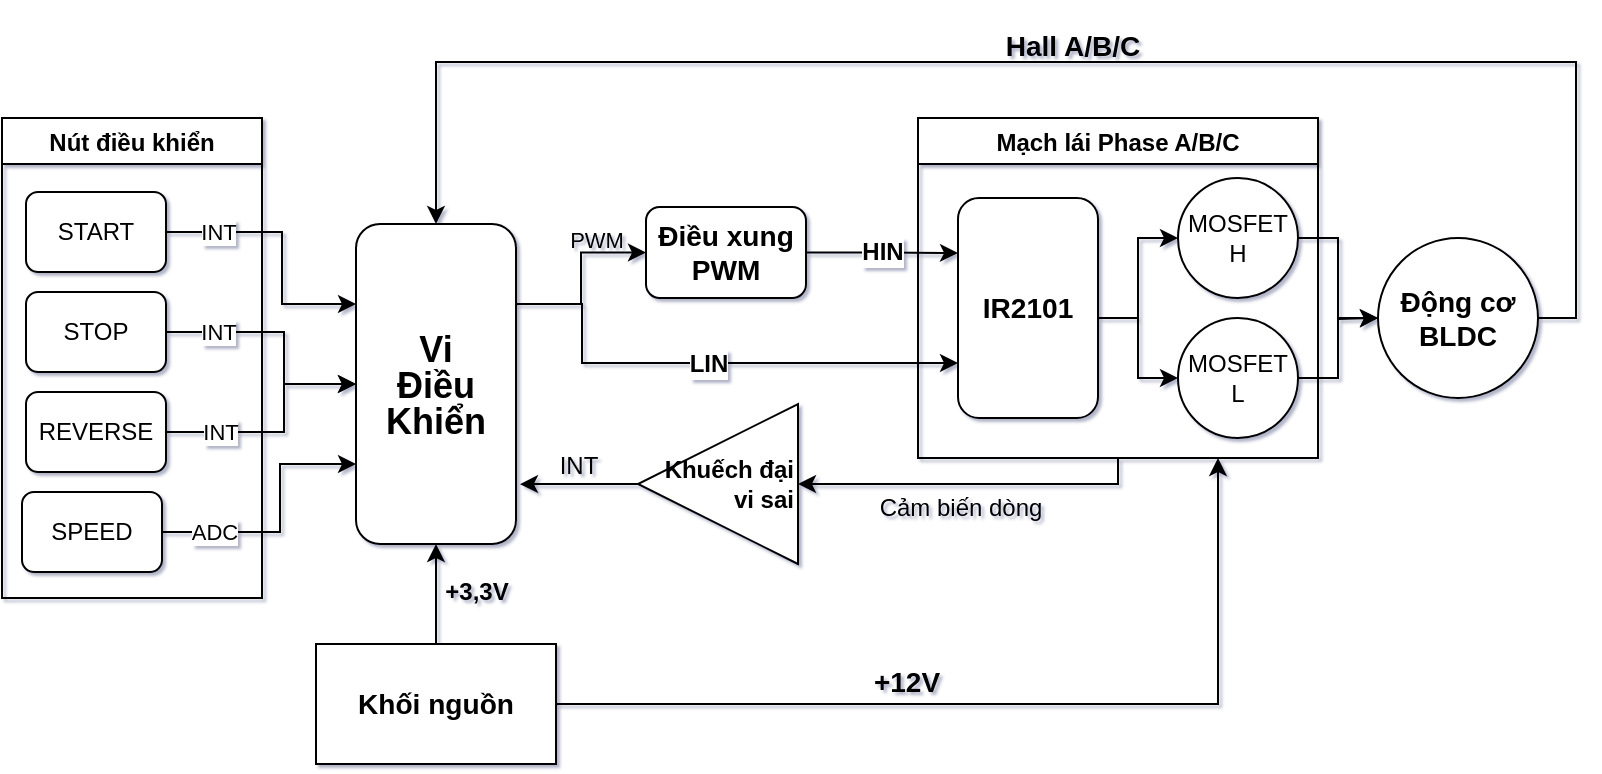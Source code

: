 <mxfile version="15.4.3" type="github">
  <diagram id="37qkrGA-qiBt7yX1-RLJ" name="Page-1">
    <mxGraphModel dx="804" dy="522" grid="0" gridSize="10" guides="1" tooltips="1" connect="1" arrows="1" fold="1" page="1" pageScale="1" pageWidth="827" pageHeight="1169" math="0" shadow="1">
      <root>
        <mxCell id="0" />
        <mxCell id="1" parent="0" />
        <mxCell id="4EhvoyJ2vzf-Z0eH_8TJ-2" value="PWM" style="edgeStyle=orthogonalEdgeStyle;rounded=0;orthogonalLoop=1;jettySize=auto;html=1;exitX=1;exitY=0.25;exitDx=0;exitDy=0;labelBackgroundColor=none;" parent="1" source="zghn17i_CsrTUizmseol-2" target="zghn17i_CsrTUizmseol-18" edge="1">
          <mxGeometry x="0.449" y="6" relative="1" as="geometry">
            <mxPoint as="offset" />
          </mxGeometry>
        </mxCell>
        <mxCell id="4EhvoyJ2vzf-Z0eH_8TJ-3" value="&lt;b&gt;&lt;font style=&quot;font-size: 12px&quot;&gt;LIN&lt;/font&gt;&lt;/b&gt;" style="edgeStyle=orthogonalEdgeStyle;rounded=0;orthogonalLoop=1;jettySize=auto;html=1;exitX=1;exitY=0.25;exitDx=0;exitDy=0;entryX=0;entryY=0.75;entryDx=0;entryDy=0;" parent="1" source="zghn17i_CsrTUizmseol-2" target="zghn17i_CsrTUizmseol-9" edge="1">
          <mxGeometry relative="1" as="geometry">
            <Array as="points">
              <mxPoint x="303" y="220" />
              <mxPoint x="303" y="250" />
            </Array>
          </mxGeometry>
        </mxCell>
        <mxCell id="zghn17i_CsrTUizmseol-2" value="&lt;h2 style=&quot;line-height: 1&quot;&gt;Vi&lt;br&gt;Điều&lt;br&gt;Khiển&lt;/h2&gt;" style="rounded=1;whiteSpace=wrap;html=1;" parent="1" vertex="1">
          <mxGeometry x="190" y="180" width="80" height="160" as="geometry" />
        </mxCell>
        <mxCell id="zghn17i_CsrTUizmseol-21" value="INT" style="edgeStyle=orthogonalEdgeStyle;rounded=0;orthogonalLoop=1;jettySize=auto;html=1;exitX=1;exitY=0.5;exitDx=0;exitDy=0;entryX=0;entryY=0.25;entryDx=0;entryDy=0;" parent="1" source="4EhvoyJ2vzf-Z0eH_8TJ-16" target="zghn17i_CsrTUizmseol-2" edge="1">
          <mxGeometry x="-0.614" relative="1" as="geometry">
            <mxPoint as="offset" />
            <mxPoint x="120" y="186.5" as="sourcePoint" />
            <Array as="points">
              <mxPoint x="153" y="184" />
              <mxPoint x="153" y="220" />
            </Array>
          </mxGeometry>
        </mxCell>
        <mxCell id="zghn17i_CsrTUizmseol-22" value="INT" style="edgeStyle=orthogonalEdgeStyle;rounded=0;orthogonalLoop=1;jettySize=auto;html=1;exitX=1;exitY=0.5;exitDx=0;exitDy=0;entryX=0;entryY=0.5;entryDx=0;entryDy=0;" parent="1" source="4EhvoyJ2vzf-Z0eH_8TJ-15" target="zghn17i_CsrTUizmseol-2" edge="1">
          <mxGeometry x="-0.581" relative="1" as="geometry">
            <mxPoint x="190" y="220" as="targetPoint" />
            <mxPoint as="offset" />
            <mxPoint x="120" y="234.5" as="sourcePoint" />
            <Array as="points">
              <mxPoint x="154" y="234" />
              <mxPoint x="154" y="260" />
            </Array>
          </mxGeometry>
        </mxCell>
        <mxCell id="zghn17i_CsrTUizmseol-30" value="INT" style="edgeStyle=orthogonalEdgeStyle;rounded=0;orthogonalLoop=1;jettySize=auto;html=1;exitX=1;exitY=0.5;exitDx=0;exitDy=0;entryX=0;entryY=0.5;entryDx=0;entryDy=0;fontSize=11;" parent="1" source="4EhvoyJ2vzf-Z0eH_8TJ-14" target="zghn17i_CsrTUizmseol-2" edge="1">
          <mxGeometry x="-0.543" relative="1" as="geometry">
            <mxPoint as="offset" />
            <mxPoint x="120" y="282.5" as="sourcePoint" />
            <Array as="points">
              <mxPoint x="154" y="284" />
              <mxPoint x="154" y="260" />
            </Array>
          </mxGeometry>
        </mxCell>
        <mxCell id="zghn17i_CsrTUizmseol-31" value="ADC" style="edgeStyle=orthogonalEdgeStyle;rounded=0;orthogonalLoop=1;jettySize=auto;html=1;entryX=0;entryY=0.75;entryDx=0;entryDy=0;fontSize=11;exitX=1;exitY=0.5;exitDx=0;exitDy=0;" parent="1" source="4EhvoyJ2vzf-Z0eH_8TJ-13" target="zghn17i_CsrTUizmseol-2" edge="1">
          <mxGeometry x="-0.614" relative="1" as="geometry">
            <mxPoint as="offset" />
            <mxPoint x="120" y="333.5" as="sourcePoint" />
            <Array as="points">
              <mxPoint x="152" y="334" />
              <mxPoint x="152" y="300" />
            </Array>
          </mxGeometry>
        </mxCell>
        <mxCell id="zghn17i_CsrTUizmseol-36" value="&lt;h3&gt;Hall A/B/C&lt;/h3&gt;" style="edgeStyle=orthogonalEdgeStyle;rounded=0;orthogonalLoop=1;jettySize=auto;entryX=0.5;entryY=0;entryDx=0;entryDy=0;fontSize=12;html=1;fontColor=default;labelBackgroundColor=none;exitX=1;exitY=0.5;exitDx=0;exitDy=0;" parent="1" source="zghn17i_CsrTUizmseol-7" target="zghn17i_CsrTUizmseol-2" edge="1">
          <mxGeometry y="-8" relative="1" as="geometry">
            <Array as="points">
              <mxPoint x="800" y="227" />
              <mxPoint x="800" y="99" />
              <mxPoint x="230" y="99" />
            </Array>
            <mxPoint as="offset" />
          </mxGeometry>
        </mxCell>
        <mxCell id="zghn17i_CsrTUizmseol-7" value="&lt;h3&gt;Động cơ&lt;br&gt;BLDC&lt;/h3&gt;" style="ellipse;whiteSpace=wrap;html=1;aspect=fixed;" parent="1" vertex="1">
          <mxGeometry x="701" y="187" width="80" height="80" as="geometry" />
        </mxCell>
        <mxCell id="4EhvoyJ2vzf-Z0eH_8TJ-4" value="&lt;b&gt;&lt;font style=&quot;font-size: 14px&quot;&gt;+12V&lt;/font&gt;&lt;/b&gt;" style="edgeStyle=orthogonalEdgeStyle;rounded=0;orthogonalLoop=1;jettySize=auto;html=1;exitX=1;exitY=0.5;exitDx=0;exitDy=0;fontSize=12;entryX=0.75;entryY=1;entryDx=0;entryDy=0;labelBackgroundColor=none;" parent="1" source="zghn17i_CsrTUizmseol-8" target="zghn17i_CsrTUizmseol-11" edge="1">
          <mxGeometry x="-0.229" y="11" relative="1" as="geometry">
            <mxPoint x="578" y="337" as="targetPoint" />
            <mxPoint as="offset" />
          </mxGeometry>
        </mxCell>
        <mxCell id="zghn17i_CsrTUizmseol-8" value="&lt;h3&gt;Khối nguồn&lt;/h3&gt;" style="rounded=0;whiteSpace=wrap;html=1;" parent="1" vertex="1">
          <mxGeometry x="170" y="390" width="120" height="60" as="geometry" />
        </mxCell>
        <mxCell id="4EhvoyJ2vzf-Z0eH_8TJ-9" value="Cảm biến dòng" style="edgeStyle=orthogonalEdgeStyle;rounded=0;orthogonalLoop=1;jettySize=auto;html=1;entryX=0;entryY=0.5;entryDx=0;entryDy=0;labelBackgroundColor=none;fontSize=12;exitX=0.5;exitY=1;exitDx=0;exitDy=0;" parent="1" source="zghn17i_CsrTUizmseol-11" target="4EhvoyJ2vzf-Z0eH_8TJ-1" edge="1">
          <mxGeometry x="0.064" y="12" relative="1" as="geometry">
            <Array as="points">
              <mxPoint x="571" y="310" />
            </Array>
            <mxPoint as="offset" />
          </mxGeometry>
        </mxCell>
        <mxCell id="zghn17i_CsrTUizmseol-11" value="Mạch lái Phase A/B/C" style="swimlane;startSize=23;" parent="1" vertex="1">
          <mxGeometry x="471" y="127" width="200" height="170" as="geometry" />
        </mxCell>
        <mxCell id="zghn17i_CsrTUizmseol-14" style="edgeStyle=orthogonalEdgeStyle;rounded=0;orthogonalLoop=1;jettySize=auto;html=1;exitX=1;exitY=0.5;exitDx=0;exitDy=0;entryX=0;entryY=0.5;entryDx=0;entryDy=0;" parent="zghn17i_CsrTUizmseol-11" source="zghn17i_CsrTUizmseol-9" target="zghn17i_CsrTUizmseol-10" edge="1">
          <mxGeometry relative="1" as="geometry">
            <Array as="points">
              <mxPoint x="110" y="100" />
              <mxPoint x="110" y="60" />
            </Array>
          </mxGeometry>
        </mxCell>
        <mxCell id="zghn17i_CsrTUizmseol-15" style="edgeStyle=orthogonalEdgeStyle;rounded=0;orthogonalLoop=1;jettySize=auto;html=1;exitX=1;exitY=0.5;exitDx=0;exitDy=0;entryX=0;entryY=0.5;entryDx=0;entryDy=0;" parent="zghn17i_CsrTUizmseol-11" source="zghn17i_CsrTUizmseol-9" target="zghn17i_CsrTUizmseol-12" edge="1">
          <mxGeometry relative="1" as="geometry">
            <Array as="points">
              <mxPoint x="110" y="100" />
              <mxPoint x="110" y="130" />
            </Array>
          </mxGeometry>
        </mxCell>
        <mxCell id="zghn17i_CsrTUizmseol-9" value="&lt;h3&gt;IR2101&lt;/h3&gt;" style="rounded=1;whiteSpace=wrap;html=1;" parent="zghn17i_CsrTUizmseol-11" vertex="1">
          <mxGeometry x="20" y="40" width="70" height="110" as="geometry" />
        </mxCell>
        <mxCell id="zghn17i_CsrTUizmseol-10" value="MOSFET&lt;br&gt;H" style="ellipse;whiteSpace=wrap;html=1;aspect=fixed;" parent="zghn17i_CsrTUizmseol-11" vertex="1">
          <mxGeometry x="130" y="30" width="60" height="60" as="geometry" />
        </mxCell>
        <mxCell id="zghn17i_CsrTUizmseol-12" value="MOSFET&lt;br&gt;L" style="ellipse;whiteSpace=wrap;html=1;aspect=fixed;" parent="zghn17i_CsrTUizmseol-11" vertex="1">
          <mxGeometry x="130" y="100" width="60" height="60" as="geometry" />
        </mxCell>
        <mxCell id="zghn17i_CsrTUizmseol-16" style="edgeStyle=orthogonalEdgeStyle;rounded=0;orthogonalLoop=1;jettySize=auto;html=1;entryX=0;entryY=0.5;entryDx=0;entryDy=0;" parent="1" source="zghn17i_CsrTUizmseol-10" target="zghn17i_CsrTUizmseol-7" edge="1">
          <mxGeometry relative="1" as="geometry" />
        </mxCell>
        <mxCell id="zghn17i_CsrTUizmseol-17" style="edgeStyle=orthogonalEdgeStyle;rounded=0;orthogonalLoop=1;jettySize=auto;html=1;" parent="1" source="zghn17i_CsrTUizmseol-12" edge="1">
          <mxGeometry relative="1" as="geometry">
            <mxPoint x="701" y="227" as="targetPoint" />
          </mxGeometry>
        </mxCell>
        <mxCell id="zghn17i_CsrTUizmseol-33" value="HIN" style="edgeStyle=orthogonalEdgeStyle;rounded=0;orthogonalLoop=1;jettySize=auto;html=1;entryX=0;entryY=0.25;entryDx=0;entryDy=0;fontSize=12;fontStyle=1" parent="1" source="zghn17i_CsrTUizmseol-18" target="zghn17i_CsrTUizmseol-9" edge="1">
          <mxGeometry relative="1" as="geometry" />
        </mxCell>
        <mxCell id="zghn17i_CsrTUizmseol-18" value="&lt;h3&gt;Điều xung PWM&lt;/h3&gt;" style="rounded=1;whiteSpace=wrap;html=1;" parent="1" vertex="1">
          <mxGeometry x="335" y="171.5" width="80" height="45.5" as="geometry" />
        </mxCell>
        <mxCell id="4EhvoyJ2vzf-Z0eH_8TJ-8" value="INT" style="edgeStyle=orthogonalEdgeStyle;rounded=0;orthogonalLoop=1;jettySize=auto;html=1;exitX=1;exitY=0.5;exitDx=0;exitDy=0;entryX=1.025;entryY=0.813;entryDx=0;entryDy=0;entryPerimeter=0;labelBackgroundColor=none;fontSize=12;" parent="1" source="4EhvoyJ2vzf-Z0eH_8TJ-1" target="zghn17i_CsrTUizmseol-2" edge="1">
          <mxGeometry x="0.032" y="-9" relative="1" as="geometry">
            <mxPoint as="offset" />
          </mxGeometry>
        </mxCell>
        <mxCell id="4EhvoyJ2vzf-Z0eH_8TJ-1" value="&lt;b&gt;Khuếch đại&lt;br&gt;vi sai&lt;/b&gt;" style="triangle;whiteSpace=wrap;html=1;fontSize=12;direction=west;align=right;" parent="1" vertex="1">
          <mxGeometry x="331" y="270" width="80" height="80" as="geometry" />
        </mxCell>
        <mxCell id="4EhvoyJ2vzf-Z0eH_8TJ-5" value="&lt;h3 style=&quot;font-size: 12px&quot;&gt;+3,3V&lt;/h3&gt;" style="edgeStyle=orthogonalEdgeStyle;rounded=0;orthogonalLoop=1;jettySize=auto;html=1;exitX=0.5;exitY=0;exitDx=0;exitDy=0;entryX=0.5;entryY=1;entryDx=0;entryDy=0;verticalAlign=middle;horizontal=1;labelBackgroundColor=none;fontSize=11;" parent="1" source="zghn17i_CsrTUizmseol-8" target="zghn17i_CsrTUizmseol-2" edge="1">
          <mxGeometry x="0.04" y="-20" relative="1" as="geometry">
            <mxPoint as="offset" />
            <mxPoint x="220" y="520" as="sourcePoint" />
            <mxPoint x="220" y="470" as="targetPoint" />
          </mxGeometry>
        </mxCell>
        <mxCell id="4EhvoyJ2vzf-Z0eH_8TJ-12" value="Nút điều khiển" style="swimlane;" parent="1" vertex="1">
          <mxGeometry x="13" y="127" width="130" height="240" as="geometry">
            <mxRectangle x="14" y="252" width="110" height="23" as="alternateBounds" />
          </mxGeometry>
        </mxCell>
        <mxCell id="4EhvoyJ2vzf-Z0eH_8TJ-13" value="SPEED" style="rounded=1;whiteSpace=wrap;html=1;" parent="4EhvoyJ2vzf-Z0eH_8TJ-12" vertex="1">
          <mxGeometry x="10" y="187" width="70" height="40" as="geometry" />
        </mxCell>
        <mxCell id="4EhvoyJ2vzf-Z0eH_8TJ-14" value="REVERSE" style="rounded=1;whiteSpace=wrap;html=1;" parent="4EhvoyJ2vzf-Z0eH_8TJ-12" vertex="1">
          <mxGeometry x="12" y="137" width="70" height="40" as="geometry" />
        </mxCell>
        <mxCell id="4EhvoyJ2vzf-Z0eH_8TJ-15" value="STOP" style="rounded=1;whiteSpace=wrap;html=1;" parent="4EhvoyJ2vzf-Z0eH_8TJ-12" vertex="1">
          <mxGeometry x="12" y="87" width="70" height="40" as="geometry" />
        </mxCell>
        <mxCell id="4EhvoyJ2vzf-Z0eH_8TJ-16" value="START" style="rounded=1;whiteSpace=wrap;html=1;" parent="4EhvoyJ2vzf-Z0eH_8TJ-12" vertex="1">
          <mxGeometry x="12" y="37" width="70" height="40" as="geometry" />
        </mxCell>
      </root>
    </mxGraphModel>
  </diagram>
</mxfile>
